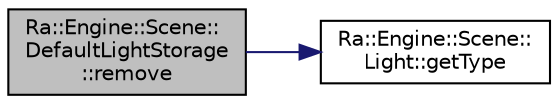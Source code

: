 digraph "Ra::Engine::Scene::DefaultLightStorage::remove"
{
 // INTERACTIVE_SVG=YES
 // LATEX_PDF_SIZE
  edge [fontname="Helvetica",fontsize="10",labelfontname="Helvetica",labelfontsize="10"];
  node [fontname="Helvetica",fontsize="10",shape=record];
  rankdir="LR";
  Node1 [label="Ra::Engine::Scene::\lDefaultLightStorage\l::remove",height=0.2,width=0.4,color="black", fillcolor="grey75", style="filled", fontcolor="black",tooltip="Remove a Light from the container."];
  Node1 -> Node2 [color="midnightblue",fontsize="10",style="solid",fontname="Helvetica"];
  Node2 [label="Ra::Engine::Scene::\lLight::getType",height=0.2,width=0.4,color="black", fillcolor="white", style="filled",URL="$classRa_1_1Engine_1_1Scene_1_1Light.html#ab9d04699744c724107dd017d73b862af",tooltip=" "];
}
